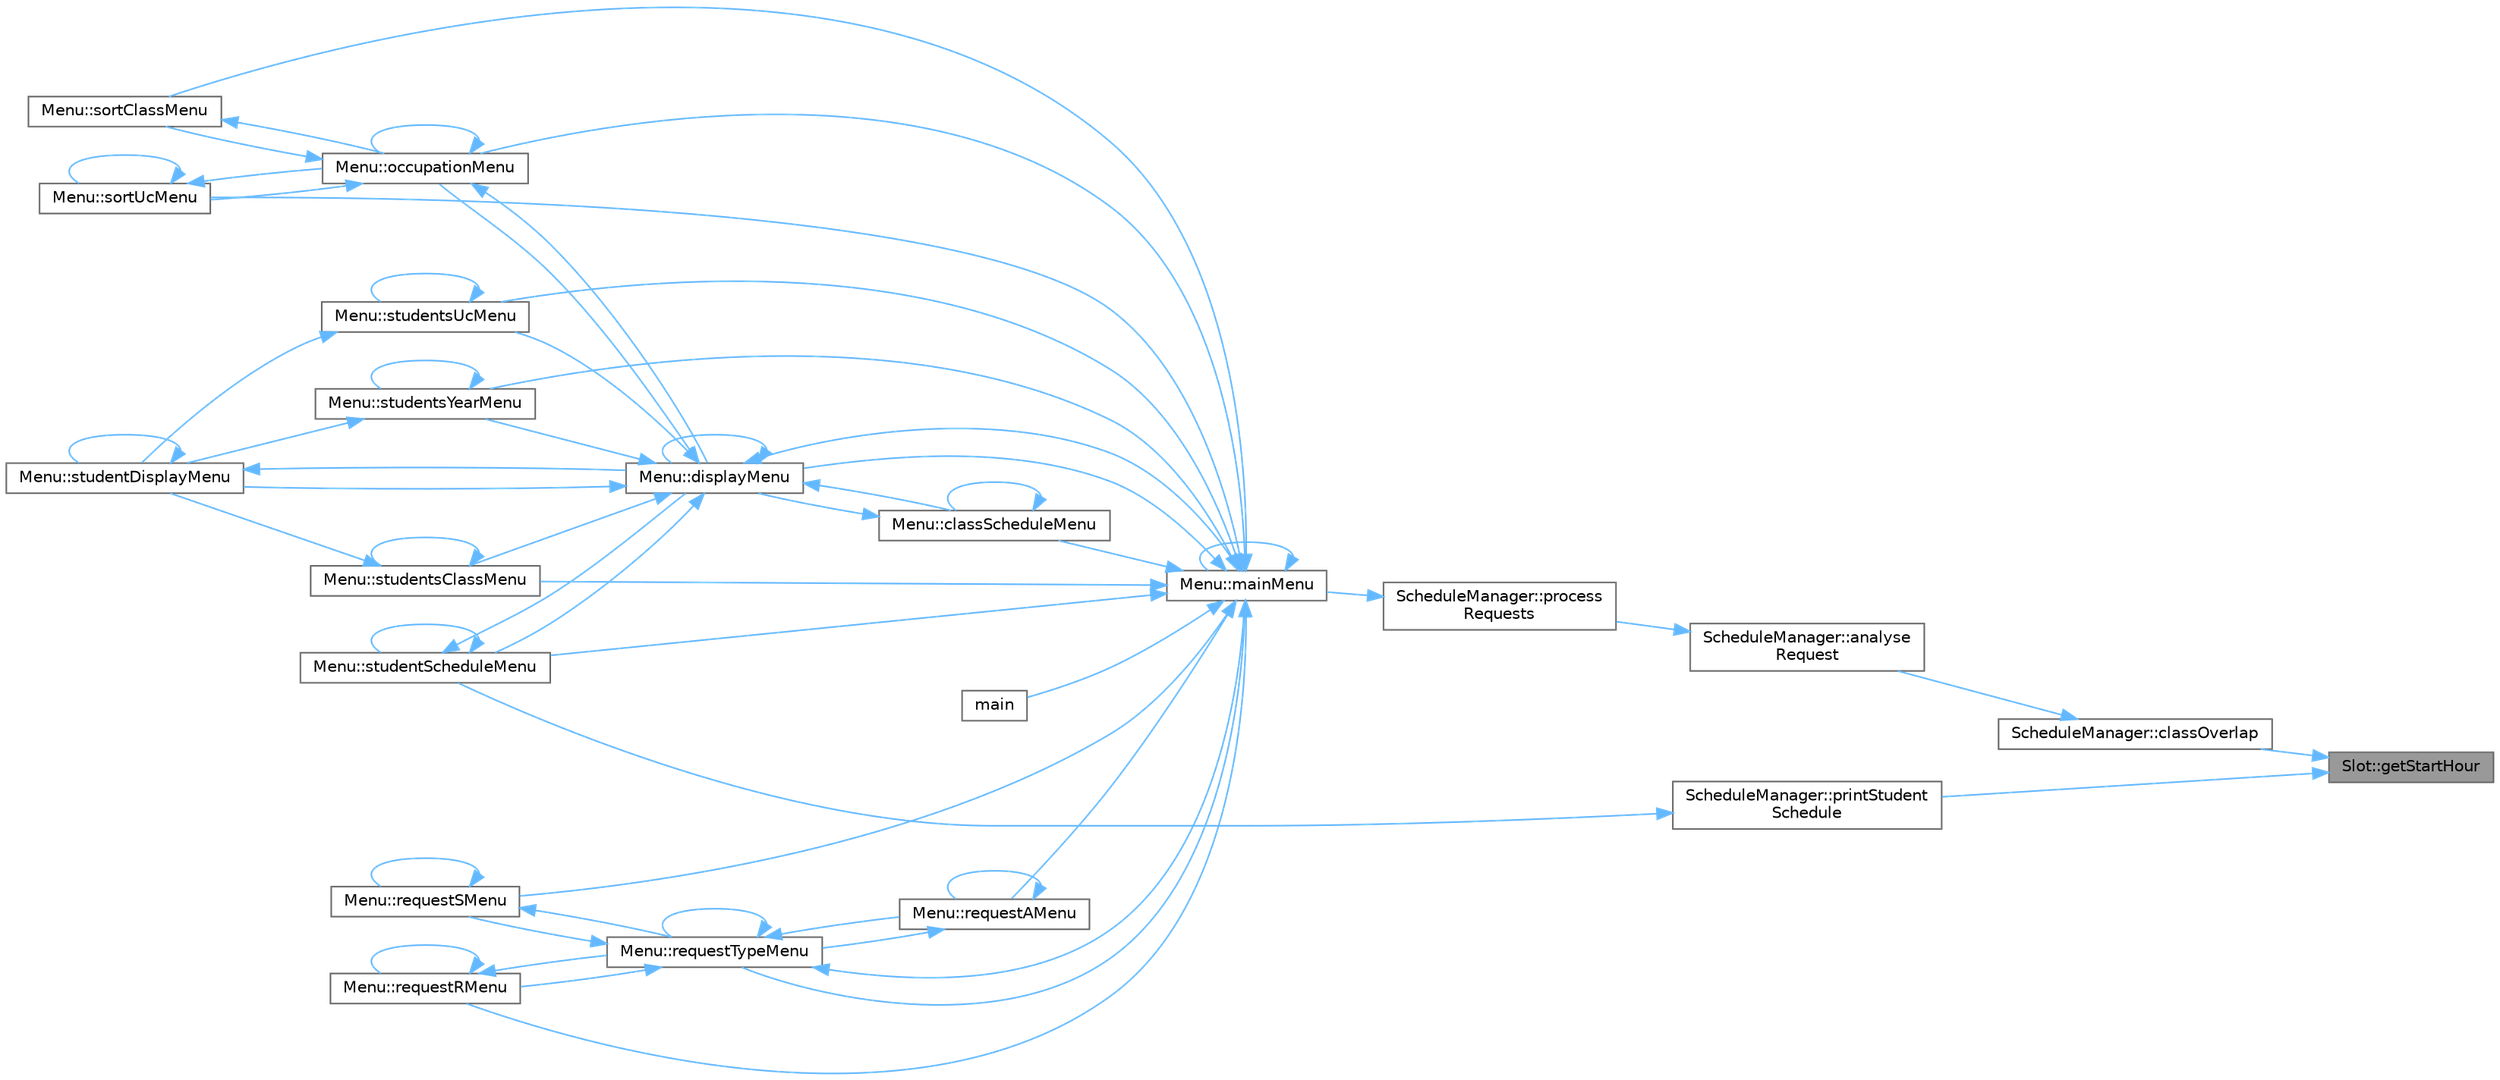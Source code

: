 digraph "Slot::getStartHour"
{
 // LATEX_PDF_SIZE
  bgcolor="transparent";
  edge [fontname=Helvetica,fontsize=10,labelfontname=Helvetica,labelfontsize=10];
  node [fontname=Helvetica,fontsize=10,shape=box,height=0.2,width=0.4];
  rankdir="RL";
  Node1 [label="Slot::getStartHour",height=0.2,width=0.4,color="gray40", fillcolor="grey60", style="filled", fontcolor="black",tooltip="gets the start hour of a class, complexity O(1)"];
  Node1 -> Node2 [dir="back",color="steelblue1",style="solid"];
  Node2 [label="ScheduleManager::classOverlap",height=0.2,width=0.4,color="grey40", fillcolor="white", style="filled",URL="$class_schedule_manager.html#ab4c36fbe389225fda81ee1062fcdaa11",tooltip="Complexity = O(1)"];
  Node2 -> Node3 [dir="back",color="steelblue1",style="solid"];
  Node3 [label="ScheduleManager::analyse\lRequest",height=0.2,width=0.4,color="grey40", fillcolor="white", style="filled",URL="$class_schedule_manager.html#a2a4bba26f31a117f84244e431090a866",tooltip="Complexity O(n)"];
  Node3 -> Node4 [dir="back",color="steelblue1",style="solid"];
  Node4 [label="ScheduleManager::process\lRequests",height=0.2,width=0.4,color="grey40", fillcolor="white", style="filled",URL="$class_schedule_manager.html#a48575e5429cdeded98a3367220de6fe7",tooltip="Complexity = O(n)"];
  Node4 -> Node5 [dir="back",color="steelblue1",style="solid"];
  Node5 [label="Menu::mainMenu",height=0.2,width=0.4,color="grey40", fillcolor="white", style="filled",URL="$class_menu.html#aef9edee86d2ea460606361c92e061583",tooltip="displays and manages the main menu of the application"];
  Node5 -> Node6 [dir="back",color="steelblue1",style="solid"];
  Node6 [label="Menu::classScheduleMenu",height=0.2,width=0.4,color="grey40", fillcolor="white", style="filled",URL="$class_menu.html#aa677a519e096f8d55025ed02c90bb16f",tooltip="displays the schedule of a class"];
  Node6 -> Node6 [dir="back",color="steelblue1",style="solid"];
  Node6 -> Node7 [dir="back",color="steelblue1",style="solid"];
  Node7 [label="Menu::displayMenu",height=0.2,width=0.4,color="grey40", fillcolor="white", style="filled",URL="$class_menu.html#a7ceb2718cac4b01b62731e1bcf4283f1",tooltip="displays and manages the display menu of the application"];
  Node7 -> Node6 [dir="back",color="steelblue1",style="solid"];
  Node7 -> Node7 [dir="back",color="steelblue1",style="solid"];
  Node7 -> Node5 [dir="back",color="steelblue1",style="solid"];
  Node7 -> Node8 [dir="back",color="steelblue1",style="solid"];
  Node8 [label="Menu::occupationMenu",height=0.2,width=0.4,color="grey40", fillcolor="white", style="filled",URL="$class_menu.html#a73bdb45003cedb8515d112a986f95d2c",tooltip="displays the options to the occupation of classes, uc's or year"];
  Node8 -> Node7 [dir="back",color="steelblue1",style="solid"];
  Node8 -> Node8 [dir="back",color="steelblue1",style="solid"];
  Node8 -> Node9 [dir="back",color="steelblue1",style="solid"];
  Node9 [label="Menu::sortClassMenu",height=0.2,width=0.4,color="grey40", fillcolor="white", style="filled",URL="$class_menu.html#ae06786f133a6c224371613a12fc8c5c6",tooltip="displays the options to show the occupation of classes"];
  Node9 -> Node8 [dir="back",color="steelblue1",style="solid"];
  Node8 -> Node10 [dir="back",color="steelblue1",style="solid"];
  Node10 [label="Menu::sortUcMenu",height=0.2,width=0.4,color="grey40", fillcolor="white", style="filled",URL="$class_menu.html#a35649eb24753cbbd8142ac52e6a98e01",tooltip="displays the options to show the occupation of uc's"];
  Node10 -> Node8 [dir="back",color="steelblue1",style="solid"];
  Node10 -> Node10 [dir="back",color="steelblue1",style="solid"];
  Node7 -> Node11 [dir="back",color="steelblue1",style="solid"];
  Node11 [label="Menu::studentDisplayMenu",height=0.2,width=0.4,color="grey40", fillcolor="white", style="filled",URL="$class_menu.html#afc61de2cbeb06654497344254c5b9050",tooltip="displays the options to show the students on UC/Class/Year"];
  Node11 -> Node7 [dir="back",color="steelblue1",style="solid"];
  Node11 -> Node11 [dir="back",color="steelblue1",style="solid"];
  Node7 -> Node12 [dir="back",color="steelblue1",style="solid"];
  Node12 [label="Menu::studentScheduleMenu",height=0.2,width=0.4,color="grey40", fillcolor="white", style="filled",URL="$class_menu.html#aa39a8a67e77b690cda3cb9a6a360404f",tooltip="displays and manages to show a student information"];
  Node12 -> Node7 [dir="back",color="steelblue1",style="solid"];
  Node12 -> Node12 [dir="back",color="steelblue1",style="solid"];
  Node7 -> Node13 [dir="back",color="steelblue1",style="solid"];
  Node13 [label="Menu::studentsClassMenu",height=0.2,width=0.4,color="grey40", fillcolor="white", style="filled",URL="$class_menu.html#aa06a36f0195d4f18ee727ee191c8fee1",tooltip="displays input options for classCode and UCCode to choose a Class's list of students to display"];
  Node13 -> Node11 [dir="back",color="steelblue1",style="solid"];
  Node13 -> Node13 [dir="back",color="steelblue1",style="solid"];
  Node7 -> Node14 [dir="back",color="steelblue1",style="solid"];
  Node14 [label="Menu::studentsUcMenu",height=0.2,width=0.4,color="grey40", fillcolor="white", style="filled",URL="$class_menu.html#a150abfa0868035c73753da75984969d5",tooltip="displays input options for classCode and UCCode to choose a Classes_per_uc list of students to displa..."];
  Node14 -> Node11 [dir="back",color="steelblue1",style="solid"];
  Node14 -> Node14 [dir="back",color="steelblue1",style="solid"];
  Node7 -> Node15 [dir="back",color="steelblue1",style="solid"];
  Node15 [label="Menu::studentsYearMenu",height=0.2,width=0.4,color="grey40", fillcolor="white", style="filled",URL="$class_menu.html#ab2ee6d3173360458a0ab9f1ce413ef33",tooltip="displays input options for year to choose a year's list of students to display"];
  Node15 -> Node11 [dir="back",color="steelblue1",style="solid"];
  Node15 -> Node15 [dir="back",color="steelblue1",style="solid"];
  Node5 -> Node7 [dir="back",color="steelblue1",style="solid"];
  Node5 -> Node16 [dir="back",color="steelblue1",style="solid"];
  Node16 [label="main",height=0.2,width=0.4,color="grey40", fillcolor="white", style="filled",URL="$main_8cpp.html#ae66f6b31b5ad750f1fe042a706a4e3d4",tooltip=" "];
  Node5 -> Node5 [dir="back",color="steelblue1",style="solid"];
  Node5 -> Node8 [dir="back",color="steelblue1",style="solid"];
  Node5 -> Node17 [dir="back",color="steelblue1",style="solid"];
  Node17 [label="Menu::requestAMenu",height=0.2,width=0.4,color="grey40", fillcolor="white", style="filled",URL="$class_menu.html#a98f6fc8ff0888c1141677e12061d05d9",tooltip="displays and manages the request menu to add a student to a new class"];
  Node17 -> Node17 [dir="back",color="steelblue1",style="solid"];
  Node17 -> Node18 [dir="back",color="steelblue1",style="solid"];
  Node18 [label="Menu::requestTypeMenu",height=0.2,width=0.4,color="grey40", fillcolor="white", style="filled",URL="$class_menu.html#a08f5fd797aed15499f55a271317f417e",tooltip="displays and manages the request menu of the application"];
  Node18 -> Node5 [dir="back",color="steelblue1",style="solid"];
  Node18 -> Node17 [dir="back",color="steelblue1",style="solid"];
  Node18 -> Node19 [dir="back",color="steelblue1",style="solid"];
  Node19 [label="Menu::requestRMenu",height=0.2,width=0.4,color="grey40", fillcolor="white", style="filled",URL="$class_menu.html#a80da583d6fbe2654f0e2de94c2df66af",tooltip="displays and manages the request menu to remove a student from a class"];
  Node19 -> Node19 [dir="back",color="steelblue1",style="solid"];
  Node19 -> Node18 [dir="back",color="steelblue1",style="solid"];
  Node18 -> Node20 [dir="back",color="steelblue1",style="solid"];
  Node20 [label="Menu::requestSMenu",height=0.2,width=0.4,color="grey40", fillcolor="white", style="filled",URL="$class_menu.html#acbc8696e3f90771a91f6ee1a4389d73b",tooltip="displays and manages the request menu to swap student class(es)"];
  Node20 -> Node20 [dir="back",color="steelblue1",style="solid"];
  Node20 -> Node18 [dir="back",color="steelblue1",style="solid"];
  Node18 -> Node18 [dir="back",color="steelblue1",style="solid"];
  Node5 -> Node19 [dir="back",color="steelblue1",style="solid"];
  Node5 -> Node20 [dir="back",color="steelblue1",style="solid"];
  Node5 -> Node18 [dir="back",color="steelblue1",style="solid"];
  Node5 -> Node9 [dir="back",color="steelblue1",style="solid"];
  Node5 -> Node10 [dir="back",color="steelblue1",style="solid"];
  Node5 -> Node12 [dir="back",color="steelblue1",style="solid"];
  Node5 -> Node13 [dir="back",color="steelblue1",style="solid"];
  Node5 -> Node14 [dir="back",color="steelblue1",style="solid"];
  Node5 -> Node15 [dir="back",color="steelblue1",style="solid"];
  Node1 -> Node21 [dir="back",color="steelblue1",style="solid"];
  Node21 [label="ScheduleManager::printStudent\lSchedule",height=0.2,width=0.4,color="grey40", fillcolor="white", style="filled",URL="$class_schedule_manager.html#a7d2210e89d349d3ad5fd1f5d2c3f5c8b",tooltip="prints a student schedule, complexity O(max number of classes that a student can have) = O(1)"];
  Node21 -> Node12 [dir="back",color="steelblue1",style="solid"];
}
